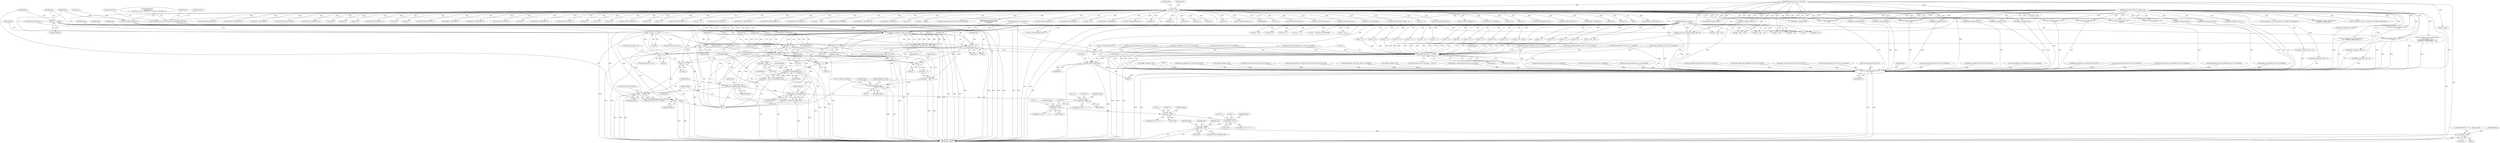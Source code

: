 digraph "0_tcpdump_50a44b6b8e4f7c127440dbd4239cf571945cc1e7@pointer" {
"1002724" [label="(Call,tptr += alenlen)"];
"1002715" [label="(Call,len < alenlen)"];
"1002701" [label="(Call,len -= 2)"];
"1002684" [label="(Call,len < 2)"];
"1002806" [label="(Call,len -= alen)"];
"1002796" [label="(Call,bgp_attr_print(ndo, atype, tptr, alen))"];
"1002659" [label="(Call,as_printf(ndo, astostr, sizeof(astostr), EXTRACT_32BITS(tptr)))"];
"1000126" [label="(MethodParameterIn,netdissect_options *ndo)"];
"1002664" [label="(Call,EXTRACT_32BITS(tptr))"];
"1002644" [label="(Call,ND_TCHECK2(tptr[0], 4))"];
"1000142" [label="(Call,tptr = pptr)"];
"1000128" [label="(MethodParameterIn,const u_char *pptr)"];
"1002736" [label="(Call,tok2str(bgp_attr_values,\n                                      \"Unknown Attribute\", atype))"];
"1002692" [label="(Call,atype = *(tptr + 1))"];
"1000127" [label="(MethodParameterIn,u_int atype)"];
"1002709" [label="(Call,ND_TCHECK2(tptr[0], alenlen))"];
"1002678" [label="(Call,ND_TCHECK2(tptr[0], 2))"];
"1002666" [label="(Call,tptr+=4)"];
"1002803" [label="(Call,tptr += alen)"];
"1002706" [label="(Call,bgp_attr_lenlen(aflags, tptr))"];
"1002688" [label="(Call,aflags = *tptr)"];
"1002698" [label="(Call,tptr += 2)"];
"1002704" [label="(Call,alenlen = bgp_attr_lenlen(aflags, tptr))"];
"1002724" [label="(Call,tptr += alenlen)"];
"1002721" [label="(Call,bgp_attr_len(aflags, tptr))"];
"1002719" [label="(Call,alen = bgp_attr_len(aflags, tptr))"];
"1002727" [label="(Call,len -= alenlen)"];
"1000129" [label="(MethodParameterIn,u_int len)"];
"1002669" [label="(Call,len -=4)"];
"1002650" [label="(Call,len < 4)"];
"1002795" [label="(Call,!bgp_attr_print(ndo, atype, tptr, alen))"];
"1002893" [label="(Call,ndo->ndo_vflag > 1 && len)"];
"1002901" [label="(Call,ND_TCHECK2(*pptr,len))"];
"1002905" [label="(Call,print_unknown_data(ndo, pptr, \"\n\t    \", len))"];
"1002753" [label="(Call,aflags & 0x80)"];
"1002760" [label="(Call,aflags & 0x40)"];
"1002767" [label="(Call,aflags & 0x20)"];
"1002773" [label="(Call,aflags & 0x10)"];
"1002779" [label="(Call,aflags & 0xf)"];
"1002787" [label="(Call,aflags & 0xf)"];
"1002695" [label="(Call,tptr + 1)"];
"1002696" [label="(Identifier,tptr)"];
"1002766" [label="(Call,aflags & 0x20 ? \"P\" : \"\")"];
"1002509" [label="(Call,ND_TCHECK2(tptr[0], 8))"];
"1002683" [label="(ControlStructure,if (len < 2))"];
"1000180" [label="(Call,len % 2)"];
"1000767" [label="(Call,ipaddr_string(ndo, tptr))"];
"1000142" [label="(Call,tptr = pptr)"];
"1002900" [label="(Block,)"];
"1002198" [label="(Call,EXTRACT_16BITS(tptr+2))"];
"1001649" [label="(Call,EXTRACT_16BITS(tptr))"];
"1001625" [label="(Call,tptr = pptr + len)"];
"1002903" [label="(Identifier,pptr)"];
"1000153" [label="(Call,len != 1)"];
"1002796" [label="(Call,bgp_attr_print(ndo, atype, tptr, alen))"];
"1002908" [label="(Literal,\"\n\t    \")"];
"1002710" [label="(Call,tptr[0])"];
"1001073" [label="(Call,ND_TCHECK2(tptr[0], tlen))"];
"1002902" [label="(Call,*pptr)"];
"1002718" [label="(ControlStructure,goto trunc;)"];
"1002361" [label="(Call,EXTRACT_16BITS(tptr+4))"];
"1002409" [label="(Call,tlen = len)"];
"1002708" [label="(Identifier,tptr)"];
"1000909" [label="(Call,ip6addr_string(ndo, tptr+BGP_VPN_RD_LEN))"];
"1002329" [label="(Call,tptr+6)"];
"1002697" [label="(Literal,1)"];
"1002288" [label="(Call,ipaddr_string(ndo, tptr+2))"];
"1002664" [label="(Call,EXTRACT_32BITS(tptr))"];
"1002540" [label="(Call,ipaddr_string(ndo, tptr))"];
"1000456" [label="(Call,as_printf(ndo, astostr, sizeof(astostr), EXTRACT_32BITS(tptr)))"];
"1002654" [label="(Call,ND_PRINT((ndo, \"\n\t    Origin AS: %s\",\n\t\t    as_printf(ndo, astostr, sizeof(astostr), EXTRACT_32BITS(tptr)))))"];
"1000258" [label="(Call,as_printf(ndo, astostr, sizeof(astostr),\n\t\t\t\tas_size == 2 ?\n\t\t\t\tEXTRACT_16BITS(&tptr[2 + i]) :\n\t\t\t\tEXTRACT_32BITS(&tptr[2 + i])))"];
"1000150" [label="(Block,)"];
"1002798" [label="(Identifier,atype)"];
"1002290" [label="(Call,tptr+2)"];
"1002358" [label="(Call,tptr+3)"];
"1002806" [label="(Call,len -= alen)"];
"1002687" [label="(ControlStructure,goto trunc;)"];
"1002585" [label="(Call,EXTRACT_16BITS(tptr+1))"];
"1002699" [label="(Identifier,tptr)"];
"1002373" [label="(Call,tptr+2)"];
"1002720" [label="(Identifier,alen)"];
"1002668" [label="(Literal,4)"];
"1002703" [label="(Literal,2)"];
"1002586" [label="(Call,tptr+1)"];
"1002667" [label="(Identifier,tptr)"];
"1002715" [label="(Call,len < alenlen)"];
"1002711" [label="(Identifier,tptr)"];
"1000471" [label="(Call,len % 4)"];
"1001694" [label="(Call,len - (tptr - pptr))"];
"1000331" [label="(Call,ipaddr_string(ndo, tptr))"];
"1002155" [label="(Call,ND_TCHECK2(tptr[0], 2))"];
"1002768" [label="(Identifier,aflags)"];
"1002693" [label="(Identifier,atype)"];
"1000861" [label="(Call,ip6addr_string(ndo, tptr))"];
"1002844" [label="(Call,EXTRACT_32BITS(tptr))"];
"1000145" [label="(Call,tlen=len)"];
"1002372" [label="(Call,EXTRACT_16BITS(tptr+2))"];
"1002701" [label="(Call,len -= 2)"];
"1000486" [label="(Call,ND_TCHECK2(tptr[0], 4))"];
"1002870" [label="(Call,ND_TCHECK2(*pptr,len))"];
"1002735" [label="(Block,)"];
"1002062" [label="(Call,decode_multicast_vpn(ndo, tptr, buf, sizeof(buf)))"];
"1000567" [label="(Call,ipaddr_string(ndo, tptr))"];
"1002717" [label="(Identifier,alenlen)"];
"1002736" [label="(Call,tok2str(bgp_attr_values,\n                                      \"Unknown Attribute\", atype))"];
"1001224" [label="(Call,decode_labeled_prefix4(ndo, tptr, len, buf, sizeof(buf)))"];
"1002764" [label="(Literal,\"\")"];
"1001617" [label="(Call,print_unknown_data(ndo, tptr, \"\n\t    \", tlen))"];
"1001018" [label="(Call,isonsap_string(ndo, tptr+BGP_VPN_RD_LEN,tlen-BGP_VPN_RD_LEN))"];
"1002669" [label="(Call,len -=4)"];
"1002247" [label="(Call,tptr+2)"];
"1002203" [label="(Call,EXTRACT_32BITS(tptr+4))"];
"1002704" [label="(Call,alenlen = bgp_attr_lenlen(aflags, tptr))"];
"1002707" [label="(Identifier,aflags)"];
"1001504" [label="(Call,decode_labeled_vpn_l2(ndo, tptr, buf, sizeof(buf)))"];
"1002772" [label="(Call,aflags & 0x10 ? \"E\" : \"\")"];
"1000615" [label="(Call,ND_TCHECK2(tptr[0], 3))"];
"1002209" [label="(Call,tptr+4)"];
"1002775" [label="(Literal,0x10)"];
"1000385" [label="(Call,ND_TCHECK2(tptr[0], len))"];
"1002629" [label="(Call,tptr+3)"];
"1002719" [label="(Call,alen = bgp_attr_len(aflags, tptr))"];
"1002656" [label="(Identifier,ndo)"];
"1002727" [label="(Call,len -= alenlen)"];
"1002123" [label="(Call,tptr = pptr + len)"];
"1002738" [label="(Literal,\"Unknown Attribute\")"];
"1002741" [label="(Identifier,atype)"];
"1000391" [label="(Call,len == 6)"];
"1002894" [label="(Call,ndo->ndo_vflag > 1)"];
"1002225" [label="(Call,tptr+2)"];
"1002781" [label="(Literal,0xf)"];
"1000445" [label="(Call,ND_TCHECK2(tptr[0], 8))"];
"1000955" [label="(Call,ipaddr_string(ndo, tptr))"];
"1002800" [label="(Identifier,alen)"];
"1002774" [label="(Identifier,aflags)"];
"1000408" [label="(Call,ipaddr_string(ndo, tptr + 2))"];
"1002302" [label="(Call,ipaddr_string(ndo, tptr+2))"];
"1002483" [label="(Call,ipaddr_string(ndo, tptr))"];
"1002700" [label="(Literal,2)"];
"1001296" [label="(Call,decode_rt_routing_info(ndo, tptr, buf, sizeof(buf)))"];
"1002251" [label="(Call,tptr+6)"];
"1002729" [label="(Identifier,alenlen)"];
"1000312" [label="(Call,len != 4)"];
"1002223" [label="(Call,ipaddr_string(ndo, tptr+2))"];
"1000129" [label="(MethodParameterIn,u_int len)"];
"1002652" [label="(Literal,4)"];
"1002757" [label="(Literal,\"\")"];
"1002906" [label="(Identifier,ndo)"];
"1002702" [label="(Identifier,len)"];
"1002665" [label="(Identifier,tptr)"];
"1002726" [label="(Identifier,alenlen)"];
"1001627" [label="(Call,pptr + len)"];
"1001822" [label="(Call,decode_prefix6(ndo, tptr, len, buf, sizeof(buf)))"];
"1002905" [label="(Call,print_unknown_data(ndo, pptr, \"\n\t    \", len))"];
"1002756" [label="(Literal,\"O\")"];
"1002520" [label="(Call,ipaddr_string(ndo, tptr))"];
"1002204" [label="(Call,tptr+4)"];
"1001264" [label="(Call,decode_labeled_vpn_prefix4(ndo, tptr, buf, sizeof(buf)))"];
"1001360" [label="(Call,decode_mdt_vpn_nlri(ndo, tptr, buf, sizeof(buf)))"];
"1002857" [label="(Call,len > 12)"];
"1002784" [label="(Identifier,ndo)"];
"1002899" [label="(Identifier,len)"];
"1002785" [label="(Block,)"];
"1002789" [label="(Literal,0xf)"];
"1001092" [label="(Call,print_unknown_data(ndo, tptr, \"\n\t    \", tlen))"];
"1001536" [label="(Call,decode_clnp_prefix(ndo, tptr, buf, sizeof(buf)))"];
"1002893" [label="(Call,ndo->ndo_vflag > 1 && len)"];
"1002808" [label="(Identifier,alen)"];
"1002754" [label="(Identifier,aflags)"];
"1000557" [label="(Call,ND_TCHECK2(tptr[0], 4))"];
"1001710" [label="(Call,decode_prefix4(ndo, tptr, len, buf, sizeof(buf)))"];
"1000376" [label="(Call,len != 8)"];
"1002659" [label="(Call,as_printf(ndo, astostr, sizeof(astostr), EXTRACT_32BITS(tptr)))"];
"1000542" [label="(Call,tptr +=4)"];
"1000128" [label="(MethodParameterIn,const u_char *pptr)"];
"1002684" [label="(Call,len < 2)"];
"1000126" [label="(MethodParameterIn,netdissect_options *ndo)"];
"1002802" [label="(Literal,0)"];
"1002723" [label="(Identifier,tptr)"];
"1000463" [label="(Call,ipaddr_string(ndo, tptr + 4))"];
"1002671" [label="(Literal,4)"];
"1002673" [label="(Identifier,len)"];
"1002670" [label="(Identifier,len)"];
"1002412" [label="(Call,ND_TCHECK2(tptr[0], 5))"];
"1002692" [label="(Call,atype = *(tptr + 1))"];
"1002246" [label="(Call,EXTRACT_32BITS(tptr+2))"];
"1002382" [label="(Call,print_unknown_data(ndo, tptr, \"\n\t      \", 8))"];
"1002228" [label="(Call,EXTRACT_16BITS(tptr+6))"];
"1002465" [label="(Call,ipaddr_string(ndo, tptr+4))"];
"1000143" [label="(Identifier,tptr)"];
"1002435" [label="(Call,EXTRACT_24BITS(tptr+2))"];
"1000682" [label="(Call,print_unknown_data(ndo, tptr, \"\n\t    \", tlen))"];
"1002709" [label="(Call,ND_TCHECK2(tptr[0], alenlen))"];
"1002660" [label="(Identifier,ndo)"];
"1001097" [label="(Call,tptr += tlen)"];
"1001862" [label="(Call,decode_labeled_prefix6(ndo, tptr, len, buf, sizeof(buf)))"];
"1000426" [label="(Call,EXTRACT_32BITS(tptr))"];
"1002911" [label="(Literal,1)"];
"1002250" [label="(Call,EXTRACT_16BITS(tptr+6))"];
"1002799" [label="(Identifier,tptr)"];
"1002716" [label="(Identifier,len)"];
"1002901" [label="(Call,ND_TCHECK2(*pptr,len))"];
"1001790" [label="(Call,decode_labeled_vpn_prefix4(ndo, tptr, buf, sizeof(buf)))"];
"1002162" [label="(Call,EXTRACT_16BITS(tptr))"];
"1002794" [label="(ControlStructure,if (!bgp_attr_print(ndo, atype, tptr, alen)))"];
"1001472" [label="(Call,decode_labeled_vpn_prefix6(ndo, tptr, buf, sizeof(buf)))"];
"1002319" [label="(Call,tptr+7)"];
"1002636" [label="(Call,tptr += length)"];
"1000373" [label="(Call,len != 6)"];
"1002694" [label="(Call,*(tptr + 1))"];
"1002773" [label="(Call,aflags & 0x10)"];
"1001642" [label="(Call,ND_TCHECK2(tptr[0], BGP_MP_NLRI_MINSIZE))"];
"1002698" [label="(Call,tptr += 2)"];
"1002690" [label="(Call,*tptr)"];
"1001038" [label="(Call,ipaddr_string(ndo, tptr+BGP_VPN_RD_LEN+4))"];
"1002795" [label="(Call,!bgp_attr_print(ndo, atype, tptr, alen))"];
"1002886" [label="(Call,print_unknown_data(ndo, pptr, \"\n\t    \", len))"];
"1001934" [label="(Call,decode_labeled_vpn_l2(ndo, tptr, buf, sizeof(buf)))"];
"1000170" [label="(Call,tok2str(bgp_origin_values,\n\t\t\t\t\t\t\"Unknown Origin Typecode\",\n\t\t\t\t\t\ttptr[0]))"];
"1002771" [label="(Literal,\"\")"];
"1000977" [label="(Call,isonsap_string(ndo, tptr, tlen))"];
"1002737" [label="(Identifier,bgp_attr_values)"];
"1002661" [label="(Identifier,astostr)"];
"1002776" [label="(Literal,\"E\")"];
"1000598" [label="(Call,ipaddr_string(ndo, tptr))"];
"1002685" [label="(Identifier,len)"];
"1000421" [label="(Call,as_printf(ndo, astostr, sizeof(astostr),\n\t\t\tEXTRACT_32BITS(tptr)))"];
"1002759" [label="(Call,aflags & 0x40 ? \"T\" : \"\")"];
"1002807" [label="(Identifier,len)"];
"1000206" [label="(Call,tptr < pptr + len)"];
"1002705" [label="(Identifier,alenlen)"];
"1002462" [label="(Call,ipaddr_string(ndo, tptr))"];
"1002805" [label="(Identifier,alen)"];
"1000347" [label="(Call,ND_TCHECK2(tptr[0], 4))"];
"1000493" [label="(Call,EXTRACT_32BITS(tptr))"];
"1002391" [label="(Call,tptr +=8)"];
"1000357" [label="(Call,EXTRACT_32BITS(tptr))"];
"1002797" [label="(Identifier,ndo)"];
"1002451" [label="(Call,ND_TCHECK2(tptr[0], 8))"];
"1002695" [label="(Call,tptr + 1)"];
"1001696" [label="(Call,tptr - pptr)"];
"1002722" [label="(Identifier,aflags)"];
"1002199" [label="(Call,tptr+2)"];
"1002556" [label="(Call,print_unknown_data(ndo, tptr, \"\n\t      \", tlen))"];
"1002713" [label="(Identifier,alenlen)"];
"1002865" [label="(Call,len -= 12)"];
"1002907" [label="(Identifier,pptr)"];
"1002402" [label="(Call,tptr+1)"];
"1002739" [label="(Identifier,atype)"];
"1002241" [label="(Call,as_printf(ndo, astostr, sizeof(astostr),\n\t\t\t    EXTRACT_32BITS(tptr+2)))"];
"1002813" [label="(Call,len == 0)"];
"1002312" [label="(Call,tptr+6)"];
"1002782" [label="(Call,ND_PRINT((ndo, \"+%x\", aflags & 0xf)))"];
"1002915" [label="(MethodReturn,RET)"];
"1002486" [label="(Call,ipaddr_string(ndo, tptr+4))"];
"1002755" [label="(Literal,0x80)"];
"1000127" [label="(MethodParameterIn,u_int atype)"];
"1002304" [label="(Call,tptr+2)"];
"1002770" [label="(Literal,\"P\")"];
"1002095" [label="(Call,tptr-3)"];
"1002436" [label="(Call,tptr+2)"];
"1001328" [label="(Call,decode_multicast_vpn(ndo, tptr, buf, sizeof(buf)))"];
"1002721" [label="(Call,bgp_attr_len(aflags, tptr))"];
"1000587" [label="(Call,ND_TCHECK2(tptr[0], 4))"];
"1000146" [label="(Identifier,tlen)"];
"1000548" [label="(Call,len != 4)"];
"1002657" [label="(Block,)"];
"1000338" [label="(Call,len != 4)"];
"1002627" [label="(Call,print_unknown_data(ndo, tptr+3,\"\n\t      \", length-3))"];
"1002650" [label="(Call,len < 4)"];
"1000815" [label="(Call,ipaddr_string(ndo, tptr+BGP_VPN_RD_LEN))"];
"1002830" [label="(Call,len > 0)"];
"1002778" [label="(ControlStructure,if (aflags & 0xf))"];
"1002644" [label="(Call,ND_TCHECK2(tptr[0], 4))"];
"1002760" [label="(Call,aflags & 0x40)"];
"1000428" [label="(Call,ipaddr_string(ndo, tptr + 4))"];
"1000190" [label="(Call,!len)"];
"1002788" [label="(Identifier,aflags)"];
"1002728" [label="(Identifier,len)"];
"1000144" [label="(Identifier,pptr)"];
"1002779" [label="(Call,aflags & 0xf)"];
"1002362" [label="(Call,tptr+4)"];
"1001902" [label="(Call,decode_labeled_vpn_prefix6(ndo, tptr, buf, sizeof(buf)))"];
"1002792" [label="(Identifier,ndo)"];
"1000321" [label="(Call,ND_TCHECK2(tptr[0], 4))"];
"1002725" [label="(Identifier,tptr)"];
"1002804" [label="(Identifier,tptr)"];
"1001750" [label="(Call,decode_labeled_prefix4(ndo, tptr, len, buf, sizeof(buf)))"];
"1002769" [label="(Literal,0x20)"];
"1002753" [label="(Call,aflags & 0x80)"];
"1002613" [label="(Call,ND_TCHECK2(tptr[3], 8))"];
"1002816" [label="(Call,len % 12)"];
"1002904" [label="(Identifier,len)"];
"1000200" [label="(Call,bgp_attr_get_as_size(ndo, atype, pptr, len))"];
"1002682" [label="(Literal,2)"];
"1002503" [label="(Call,ipaddr_string(ndo, tptr))"];
"1002767" [label="(Call,aflags & 0x20)"];
"1002529" [label="(Call,ND_TCHECK2(tptr[0], 8))"];
"1000436" [label="(Call,len != 8)"];
"1002752" [label="(Call,aflags & 0x80 ? \"O\" : \"\")"];
"1002674" [label="(Block,)"];
"1000622" [label="(Call,EXTRACT_16BITS(tptr))"];
"1002140" [label="(Call,len % 8)"];
"1001170" [label="(Call,tptr - pptr)"];
"1002602" [label="(Call,ND_TCHECK2(tptr[3], length - 3))"];
"1002645" [label="(Call,tptr[0])"];
"1002440" [label="(Call,tptr +=5)"];
"1002472" [label="(Call,ND_TCHECK2(tptr[0], 8))"];
"1002651" [label="(Identifier,len)"];
"1001058" [label="(Call,ip6addr_string(ndo, tptr+BGP_VPN_RD_LEN+3))"];
"1002030" [label="(Call,decode_mdt_vpn_nlri(ndo, tptr, buf, sizeof(buf)))"];
"1002493" [label="(Call,ND_TCHECK2(tptr[0], 4))"];
"1002777" [label="(Literal,\"\")"];
"1001568" [label="(Call,decode_labeled_vpn_clnp_prefix(ndo, tptr, buf, sizeof(buf)))"];
"1002113" [label="(Call,print_unknown_data(ndo, tptr-3, \"\n\t    \", tlen))"];
"1001682" [label="(Call,len == BGP_MP_NLRI_MINSIZE)"];
"1002648" [label="(Literal,4)"];
"1002762" [label="(Literal,0x40)"];
"1000406" [label="(Call,EXTRACT_16BITS(tptr))"];
"1002780" [label="(Identifier,aflags)"];
"1002909" [label="(Identifier,len)"];
"1002732" [label="(Identifier,ndo)"];
"1002689" [label="(Identifier,aflags)"];
"1002666" [label="(Call,tptr+=4)"];
"1002335" [label="(Call,tptr+6)"];
"1000401" [label="(Call,as_printf(ndo, astostr, sizeof(astostr), EXTRACT_16BITS(tptr)))"];
"1002353" [label="(Call,tptr+2)"];
"1002662" [label="(Call,sizeof(astostr))"];
"1000573" [label="(Call,len % 4)"];
"1000663" [label="(Call,ND_TCHECK2(tptr[0], tlen))"];
"1002653" [label="(ControlStructure,goto trunc;)"];
"1002761" [label="(Identifier,aflags)"];
"1002686" [label="(Literal,2)"];
"1001168" [label="(Call,len - (tptr - pptr))"];
"1001998" [label="(Call,decode_labeled_vpn_clnp_prefix(ndo, tptr, buf, sizeof(buf)))"];
"1002763" [label="(Literal,\"T\")"];
"1002678" [label="(Call,ND_TCHECK2(tptr[0], 2))"];
"1002125" [label="(Call,pptr + len)"];
"1002892" [label="(ControlStructure,if (ndo->ndo_vflag > 1 && len))"];
"1002566" [label="(Call,ND_TCHECK2(tptr[0], 3))"];
"1002649" [label="(ControlStructure,if (len < 4))"];
"1001432" [label="(Call,decode_labeled_prefix6(ndo, tptr, len, buf, sizeof(buf)))"];
"1000461" [label="(Call,EXTRACT_32BITS(tptr))"];
"1001966" [label="(Call,decode_clnp_prefix(ndo, tptr, buf, sizeof(buf)))"];
"1002207" [label="(Call,ipaddr_string(ndo, tptr+4))"];
"1002261" [label="(Call,tptr+2)"];
"1002571" [label="(Call,tlen = len)"];
"1002679" [label="(Call,tptr[0])"];
"1002706" [label="(Call,bgp_attr_lenlen(aflags, tptr))"];
"1001184" [label="(Call,decode_prefix4(ndo, tptr, len, buf, sizeof(buf)))"];
"1002229" [label="(Call,tptr+6)"];
"1002803" [label="(Call,tptr += alen)"];
"1002714" [label="(ControlStructure,if (len < alenlen))"];
"1000130" [label="(Block,)"];
"1002688" [label="(Call,aflags = *tptr)"];
"1002260" [label="(Call,EXTRACT_32BITS(tptr+2))"];
"1002787" [label="(Call,aflags & 0xf)"];
"1000208" [label="(Call,pptr + len)"];
"1000362" [label="(Call,len != 0)"];
"1002724" [label="(Call,tptr += alenlen)"];
"1001392" [label="(Call,decode_prefix6(ndo, tptr, len, buf, sizeof(buf)))"];
"1002724" -> "1002674"  [label="AST: "];
"1002724" -> "1002726"  [label="CFG: "];
"1002725" -> "1002724"  [label="AST: "];
"1002726" -> "1002724"  [label="AST: "];
"1002728" -> "1002724"  [label="CFG: "];
"1002715" -> "1002724"  [label="DDG: "];
"1002721" -> "1002724"  [label="DDG: "];
"1002709" -> "1002724"  [label="DDG: "];
"1002724" -> "1002796"  [label="DDG: "];
"1002715" -> "1002714"  [label="AST: "];
"1002715" -> "1002717"  [label="CFG: "];
"1002716" -> "1002715"  [label="AST: "];
"1002717" -> "1002715"  [label="AST: "];
"1002718" -> "1002715"  [label="CFG: "];
"1002720" -> "1002715"  [label="CFG: "];
"1002715" -> "1002915"  [label="DDG: "];
"1002715" -> "1002915"  [label="DDG: "];
"1002715" -> "1002915"  [label="DDG: "];
"1002701" -> "1002715"  [label="DDG: "];
"1000129" -> "1002715"  [label="DDG: "];
"1002709" -> "1002715"  [label="DDG: "];
"1002715" -> "1002727"  [label="DDG: "];
"1002715" -> "1002727"  [label="DDG: "];
"1002701" -> "1002674"  [label="AST: "];
"1002701" -> "1002703"  [label="CFG: "];
"1002702" -> "1002701"  [label="AST: "];
"1002703" -> "1002701"  [label="AST: "];
"1002705" -> "1002701"  [label="CFG: "];
"1002684" -> "1002701"  [label="DDG: "];
"1000129" -> "1002701"  [label="DDG: "];
"1002684" -> "1002683"  [label="AST: "];
"1002684" -> "1002686"  [label="CFG: "];
"1002685" -> "1002684"  [label="AST: "];
"1002686" -> "1002684"  [label="AST: "];
"1002687" -> "1002684"  [label="CFG: "];
"1002689" -> "1002684"  [label="CFG: "];
"1002684" -> "1002915"  [label="DDG: "];
"1002684" -> "1002915"  [label="DDG: "];
"1002806" -> "1002684"  [label="DDG: "];
"1002669" -> "1002684"  [label="DDG: "];
"1000129" -> "1002684"  [label="DDG: "];
"1002806" -> "1002674"  [label="AST: "];
"1002806" -> "1002808"  [label="CFG: "];
"1002807" -> "1002806"  [label="AST: "];
"1002808" -> "1002806"  [label="AST: "];
"1002673" -> "1002806"  [label="CFG: "];
"1002806" -> "1002915"  [label="DDG: "];
"1002796" -> "1002806"  [label="DDG: "];
"1002727" -> "1002806"  [label="DDG: "];
"1000129" -> "1002806"  [label="DDG: "];
"1002806" -> "1002893"  [label="DDG: "];
"1002796" -> "1002795"  [label="AST: "];
"1002796" -> "1002800"  [label="CFG: "];
"1002797" -> "1002796"  [label="AST: "];
"1002798" -> "1002796"  [label="AST: "];
"1002799" -> "1002796"  [label="AST: "];
"1002800" -> "1002796"  [label="AST: "];
"1002795" -> "1002796"  [label="CFG: "];
"1002796" -> "1002915"  [label="DDG: "];
"1002796" -> "1002915"  [label="DDG: "];
"1002796" -> "1002915"  [label="DDG: "];
"1002796" -> "1002915"  [label="DDG: "];
"1002796" -> "1002795"  [label="DDG: "];
"1002796" -> "1002795"  [label="DDG: "];
"1002796" -> "1002795"  [label="DDG: "];
"1002796" -> "1002795"  [label="DDG: "];
"1002659" -> "1002796"  [label="DDG: "];
"1000126" -> "1002796"  [label="DDG: "];
"1002736" -> "1002796"  [label="DDG: "];
"1000127" -> "1002796"  [label="DDG: "];
"1002709" -> "1002796"  [label="DDG: "];
"1002719" -> "1002796"  [label="DDG: "];
"1002796" -> "1002803"  [label="DDG: "];
"1002796" -> "1002803"  [label="DDG: "];
"1002796" -> "1002905"  [label="DDG: "];
"1002659" -> "1002657"  [label="AST: "];
"1002659" -> "1002664"  [label="CFG: "];
"1002660" -> "1002659"  [label="AST: "];
"1002661" -> "1002659"  [label="AST: "];
"1002662" -> "1002659"  [label="AST: "];
"1002664" -> "1002659"  [label="AST: "];
"1002654" -> "1002659"  [label="CFG: "];
"1002659" -> "1002915"  [label="DDG: "];
"1002659" -> "1002915"  [label="DDG: "];
"1002659" -> "1002915"  [label="DDG: "];
"1002659" -> "1002915"  [label="DDG: "];
"1000126" -> "1002659"  [label="DDG: "];
"1002664" -> "1002659"  [label="DDG: "];
"1002659" -> "1002905"  [label="DDG: "];
"1000126" -> "1000125"  [label="AST: "];
"1000126" -> "1002915"  [label="DDG: "];
"1000126" -> "1000200"  [label="DDG: "];
"1000126" -> "1000258"  [label="DDG: "];
"1000126" -> "1000331"  [label="DDG: "];
"1000126" -> "1000401"  [label="DDG: "];
"1000126" -> "1000408"  [label="DDG: "];
"1000126" -> "1000421"  [label="DDG: "];
"1000126" -> "1000428"  [label="DDG: "];
"1000126" -> "1000456"  [label="DDG: "];
"1000126" -> "1000463"  [label="DDG: "];
"1000126" -> "1000567"  [label="DDG: "];
"1000126" -> "1000598"  [label="DDG: "];
"1000126" -> "1000682"  [label="DDG: "];
"1000126" -> "1001092"  [label="DDG: "];
"1000126" -> "1001617"  [label="DDG: "];
"1000126" -> "1002113"  [label="DDG: "];
"1000126" -> "1002207"  [label="DDG: "];
"1000126" -> "1002223"  [label="DDG: "];
"1000126" -> "1002241"  [label="DDG: "];
"1000126" -> "1002288"  [label="DDG: "];
"1000126" -> "1002302"  [label="DDG: "];
"1000126" -> "1002382"  [label="DDG: "];
"1000126" -> "1002462"  [label="DDG: "];
"1000126" -> "1002465"  [label="DDG: "];
"1000126" -> "1002483"  [label="DDG: "];
"1000126" -> "1002486"  [label="DDG: "];
"1000126" -> "1002503"  [label="DDG: "];
"1000126" -> "1002520"  [label="DDG: "];
"1000126" -> "1002540"  [label="DDG: "];
"1000126" -> "1002556"  [label="DDG: "];
"1000126" -> "1002627"  [label="DDG: "];
"1000126" -> "1002886"  [label="DDG: "];
"1000126" -> "1002905"  [label="DDG: "];
"1002664" -> "1002665"  [label="CFG: "];
"1002665" -> "1002664"  [label="AST: "];
"1002644" -> "1002664"  [label="DDG: "];
"1000142" -> "1002664"  [label="DDG: "];
"1002664" -> "1002666"  [label="DDG: "];
"1002644" -> "1000150"  [label="AST: "];
"1002644" -> "1002648"  [label="CFG: "];
"1002645" -> "1002644"  [label="AST: "];
"1002648" -> "1002644"  [label="AST: "];
"1002651" -> "1002644"  [label="CFG: "];
"1002644" -> "1002915"  [label="DDG: "];
"1002644" -> "1002915"  [label="DDG: "];
"1000142" -> "1002644"  [label="DDG: "];
"1002644" -> "1002666"  [label="DDG: "];
"1002644" -> "1002678"  [label="DDG: "];
"1000142" -> "1000130"  [label="AST: "];
"1000142" -> "1000144"  [label="CFG: "];
"1000143" -> "1000142"  [label="AST: "];
"1000144" -> "1000142"  [label="AST: "];
"1000146" -> "1000142"  [label="CFG: "];
"1000142" -> "1002915"  [label="DDG: "];
"1000142" -> "1002915"  [label="DDG: "];
"1000128" -> "1000142"  [label="DDG: "];
"1000142" -> "1000170"  [label="DDG: "];
"1000142" -> "1000206"  [label="DDG: "];
"1000142" -> "1000321"  [label="DDG: "];
"1000142" -> "1000331"  [label="DDG: "];
"1000142" -> "1000347"  [label="DDG: "];
"1000142" -> "1000357"  [label="DDG: "];
"1000142" -> "1000385"  [label="DDG: "];
"1000142" -> "1000406"  [label="DDG: "];
"1000142" -> "1000426"  [label="DDG: "];
"1000142" -> "1000445"  [label="DDG: "];
"1000142" -> "1000461"  [label="DDG: "];
"1000142" -> "1000486"  [label="DDG: "];
"1000142" -> "1000493"  [label="DDG: "];
"1000142" -> "1000542"  [label="DDG: "];
"1000142" -> "1000557"  [label="DDG: "];
"1000142" -> "1000567"  [label="DDG: "];
"1000142" -> "1000587"  [label="DDG: "];
"1000142" -> "1000598"  [label="DDG: "];
"1000142" -> "1000615"  [label="DDG: "];
"1000142" -> "1000622"  [label="DDG: "];
"1000142" -> "1000663"  [label="DDG: "];
"1000142" -> "1000682"  [label="DDG: "];
"1000142" -> "1001073"  [label="DDG: "];
"1000142" -> "1001092"  [label="DDG: "];
"1000142" -> "1001097"  [label="DDG: "];
"1000142" -> "1001617"  [label="DDG: "];
"1000142" -> "1001642"  [label="DDG: "];
"1000142" -> "1001649"  [label="DDG: "];
"1000142" -> "1002095"  [label="DDG: "];
"1000142" -> "1002155"  [label="DDG: "];
"1000142" -> "1002162"  [label="DDG: "];
"1000142" -> "1002198"  [label="DDG: "];
"1000142" -> "1002199"  [label="DDG: "];
"1000142" -> "1002203"  [label="DDG: "];
"1000142" -> "1002204"  [label="DDG: "];
"1000142" -> "1002207"  [label="DDG: "];
"1000142" -> "1002209"  [label="DDG: "];
"1000142" -> "1002223"  [label="DDG: "];
"1000142" -> "1002225"  [label="DDG: "];
"1000142" -> "1002228"  [label="DDG: "];
"1000142" -> "1002229"  [label="DDG: "];
"1000142" -> "1002246"  [label="DDG: "];
"1000142" -> "1002247"  [label="DDG: "];
"1000142" -> "1002250"  [label="DDG: "];
"1000142" -> "1002251"  [label="DDG: "];
"1000142" -> "1002260"  [label="DDG: "];
"1000142" -> "1002261"  [label="DDG: "];
"1000142" -> "1002288"  [label="DDG: "];
"1000142" -> "1002290"  [label="DDG: "];
"1000142" -> "1002302"  [label="DDG: "];
"1000142" -> "1002304"  [label="DDG: "];
"1000142" -> "1002312"  [label="DDG: "];
"1000142" -> "1002319"  [label="DDG: "];
"1000142" -> "1002329"  [label="DDG: "];
"1000142" -> "1002335"  [label="DDG: "];
"1000142" -> "1002353"  [label="DDG: "];
"1000142" -> "1002358"  [label="DDG: "];
"1000142" -> "1002361"  [label="DDG: "];
"1000142" -> "1002362"  [label="DDG: "];
"1000142" -> "1002372"  [label="DDG: "];
"1000142" -> "1002373"  [label="DDG: "];
"1000142" -> "1002382"  [label="DDG: "];
"1000142" -> "1002391"  [label="DDG: "];
"1000142" -> "1002402"  [label="DDG: "];
"1000142" -> "1002412"  [label="DDG: "];
"1000142" -> "1002435"  [label="DDG: "];
"1000142" -> "1002436"  [label="DDG: "];
"1000142" -> "1002440"  [label="DDG: "];
"1000142" -> "1002451"  [label="DDG: "];
"1000142" -> "1002462"  [label="DDG: "];
"1000142" -> "1002472"  [label="DDG: "];
"1000142" -> "1002483"  [label="DDG: "];
"1000142" -> "1002493"  [label="DDG: "];
"1000142" -> "1002503"  [label="DDG: "];
"1000142" -> "1002509"  [label="DDG: "];
"1000142" -> "1002520"  [label="DDG: "];
"1000142" -> "1002529"  [label="DDG: "];
"1000142" -> "1002540"  [label="DDG: "];
"1000142" -> "1002556"  [label="DDG: "];
"1000142" -> "1002566"  [label="DDG: "];
"1000142" -> "1002585"  [label="DDG: "];
"1000142" -> "1002586"  [label="DDG: "];
"1000142" -> "1002602"  [label="DDG: "];
"1000142" -> "1002613"  [label="DDG: "];
"1000142" -> "1002627"  [label="DDG: "];
"1000142" -> "1002629"  [label="DDG: "];
"1000142" -> "1002636"  [label="DDG: "];
"1000142" -> "1002844"  [label="DDG: "];
"1000128" -> "1000125"  [label="AST: "];
"1000128" -> "1002915"  [label="DDG: "];
"1000128" -> "1000200"  [label="DDG: "];
"1000128" -> "1000206"  [label="DDG: "];
"1000128" -> "1000208"  [label="DDG: "];
"1000128" -> "1001170"  [label="DDG: "];
"1000128" -> "1001625"  [label="DDG: "];
"1000128" -> "1001627"  [label="DDG: "];
"1000128" -> "1001696"  [label="DDG: "];
"1000128" -> "1002123"  [label="DDG: "];
"1000128" -> "1002125"  [label="DDG: "];
"1000128" -> "1002886"  [label="DDG: "];
"1000128" -> "1002905"  [label="DDG: "];
"1002736" -> "1002735"  [label="AST: "];
"1002736" -> "1002739"  [label="CFG: "];
"1002737" -> "1002736"  [label="AST: "];
"1002738" -> "1002736"  [label="AST: "];
"1002739" -> "1002736"  [label="AST: "];
"1002741" -> "1002736"  [label="CFG: "];
"1002736" -> "1002915"  [label="DDG: "];
"1002736" -> "1002915"  [label="DDG: "];
"1002692" -> "1002736"  [label="DDG: "];
"1000127" -> "1002736"  [label="DDG: "];
"1002692" -> "1002674"  [label="AST: "];
"1002692" -> "1002694"  [label="CFG: "];
"1002693" -> "1002692"  [label="AST: "];
"1002694" -> "1002692"  [label="AST: "];
"1002699" -> "1002692"  [label="CFG: "];
"1002692" -> "1002915"  [label="DDG: "];
"1002692" -> "1002915"  [label="DDG: "];
"1000127" -> "1002692"  [label="DDG: "];
"1000127" -> "1000125"  [label="AST: "];
"1000127" -> "1002915"  [label="DDG: "];
"1000127" -> "1000200"  [label="DDG: "];
"1002709" -> "1002674"  [label="AST: "];
"1002709" -> "1002713"  [label="CFG: "];
"1002710" -> "1002709"  [label="AST: "];
"1002713" -> "1002709"  [label="AST: "];
"1002716" -> "1002709"  [label="CFG: "];
"1002709" -> "1002915"  [label="DDG: "];
"1002709" -> "1002915"  [label="DDG: "];
"1002709" -> "1002678"  [label="DDG: "];
"1002678" -> "1002709"  [label="DDG: "];
"1002706" -> "1002709"  [label="DDG: "];
"1002704" -> "1002709"  [label="DDG: "];
"1002709" -> "1002721"  [label="DDG: "];
"1002709" -> "1002803"  [label="DDG: "];
"1002678" -> "1002674"  [label="AST: "];
"1002678" -> "1002682"  [label="CFG: "];
"1002679" -> "1002678"  [label="AST: "];
"1002682" -> "1002678"  [label="AST: "];
"1002685" -> "1002678"  [label="CFG: "];
"1002678" -> "1002915"  [label="DDG: "];
"1002678" -> "1002915"  [label="DDG: "];
"1002666" -> "1002678"  [label="DDG: "];
"1002803" -> "1002678"  [label="DDG: "];
"1002678" -> "1002688"  [label="DDG: "];
"1002678" -> "1002695"  [label="DDG: "];
"1002678" -> "1002698"  [label="DDG: "];
"1002678" -> "1002706"  [label="DDG: "];
"1002666" -> "1000150"  [label="AST: "];
"1002666" -> "1002668"  [label="CFG: "];
"1002667" -> "1002666"  [label="AST: "];
"1002668" -> "1002666"  [label="AST: "];
"1002670" -> "1002666"  [label="CFG: "];
"1002666" -> "1002915"  [label="DDG: "];
"1002666" -> "1002695"  [label="DDG: "];
"1002666" -> "1002698"  [label="DDG: "];
"1002803" -> "1002674"  [label="AST: "];
"1002803" -> "1002805"  [label="CFG: "];
"1002804" -> "1002803"  [label="AST: "];
"1002805" -> "1002803"  [label="AST: "];
"1002807" -> "1002803"  [label="CFG: "];
"1002803" -> "1002915"  [label="DDG: "];
"1002803" -> "1002695"  [label="DDG: "];
"1002803" -> "1002698"  [label="DDG: "];
"1002706" -> "1002704"  [label="AST: "];
"1002706" -> "1002708"  [label="CFG: "];
"1002707" -> "1002706"  [label="AST: "];
"1002708" -> "1002706"  [label="AST: "];
"1002704" -> "1002706"  [label="CFG: "];
"1002706" -> "1002915"  [label="DDG: "];
"1002706" -> "1002915"  [label="DDG: "];
"1002706" -> "1002704"  [label="DDG: "];
"1002706" -> "1002704"  [label="DDG: "];
"1002688" -> "1002706"  [label="DDG: "];
"1002698" -> "1002706"  [label="DDG: "];
"1002706" -> "1002721"  [label="DDG: "];
"1002706" -> "1002721"  [label="DDG: "];
"1002688" -> "1002674"  [label="AST: "];
"1002688" -> "1002690"  [label="CFG: "];
"1002689" -> "1002688"  [label="AST: "];
"1002690" -> "1002688"  [label="AST: "];
"1002693" -> "1002688"  [label="CFG: "];
"1002688" -> "1002915"  [label="DDG: "];
"1002698" -> "1002674"  [label="AST: "];
"1002698" -> "1002700"  [label="CFG: "];
"1002699" -> "1002698"  [label="AST: "];
"1002700" -> "1002698"  [label="AST: "];
"1002702" -> "1002698"  [label="CFG: "];
"1002704" -> "1002674"  [label="AST: "];
"1002705" -> "1002704"  [label="AST: "];
"1002711" -> "1002704"  [label="CFG: "];
"1002704" -> "1002915"  [label="DDG: "];
"1002721" -> "1002719"  [label="AST: "];
"1002721" -> "1002723"  [label="CFG: "];
"1002722" -> "1002721"  [label="AST: "];
"1002723" -> "1002721"  [label="AST: "];
"1002719" -> "1002721"  [label="CFG: "];
"1002721" -> "1002915"  [label="DDG: "];
"1002721" -> "1002719"  [label="DDG: "];
"1002721" -> "1002719"  [label="DDG: "];
"1002721" -> "1002753"  [label="DDG: "];
"1002719" -> "1002674"  [label="AST: "];
"1002720" -> "1002719"  [label="AST: "];
"1002725" -> "1002719"  [label="CFG: "];
"1002719" -> "1002915"  [label="DDG: "];
"1002727" -> "1002674"  [label="AST: "];
"1002727" -> "1002729"  [label="CFG: "];
"1002728" -> "1002727"  [label="AST: "];
"1002729" -> "1002727"  [label="AST: "];
"1002732" -> "1002727"  [label="CFG: "];
"1002727" -> "1002915"  [label="DDG: "];
"1002727" -> "1002915"  [label="DDG: "];
"1000129" -> "1002727"  [label="DDG: "];
"1000129" -> "1000125"  [label="AST: "];
"1000129" -> "1002915"  [label="DDG: "];
"1000129" -> "1000145"  [label="DDG: "];
"1000129" -> "1000153"  [label="DDG: "];
"1000129" -> "1000180"  [label="DDG: "];
"1000129" -> "1000190"  [label="DDG: "];
"1000129" -> "1000200"  [label="DDG: "];
"1000129" -> "1000206"  [label="DDG: "];
"1000129" -> "1000208"  [label="DDG: "];
"1000129" -> "1000312"  [label="DDG: "];
"1000129" -> "1000338"  [label="DDG: "];
"1000129" -> "1000362"  [label="DDG: "];
"1000129" -> "1000373"  [label="DDG: "];
"1000129" -> "1000376"  [label="DDG: "];
"1000129" -> "1000385"  [label="DDG: "];
"1000129" -> "1000391"  [label="DDG: "];
"1000129" -> "1000436"  [label="DDG: "];
"1000129" -> "1000471"  [label="DDG: "];
"1000129" -> "1000548"  [label="DDG: "];
"1000129" -> "1000573"  [label="DDG: "];
"1000129" -> "1001168"  [label="DDG: "];
"1000129" -> "1001625"  [label="DDG: "];
"1000129" -> "1001627"  [label="DDG: "];
"1000129" -> "1001682"  [label="DDG: "];
"1000129" -> "1001694"  [label="DDG: "];
"1000129" -> "1002123"  [label="DDG: "];
"1000129" -> "1002125"  [label="DDG: "];
"1000129" -> "1002140"  [label="DDG: "];
"1000129" -> "1002409"  [label="DDG: "];
"1000129" -> "1002571"  [label="DDG: "];
"1000129" -> "1002650"  [label="DDG: "];
"1000129" -> "1002669"  [label="DDG: "];
"1000129" -> "1002813"  [label="DDG: "];
"1000129" -> "1002816"  [label="DDG: "];
"1000129" -> "1002830"  [label="DDG: "];
"1000129" -> "1002857"  [label="DDG: "];
"1000129" -> "1002865"  [label="DDG: "];
"1000129" -> "1002870"  [label="DDG: "];
"1000129" -> "1002886"  [label="DDG: "];
"1000129" -> "1002893"  [label="DDG: "];
"1000129" -> "1002901"  [label="DDG: "];
"1000129" -> "1002905"  [label="DDG: "];
"1002669" -> "1000150"  [label="AST: "];
"1002669" -> "1002671"  [label="CFG: "];
"1002670" -> "1002669"  [label="AST: "];
"1002671" -> "1002669"  [label="AST: "];
"1002673" -> "1002669"  [label="CFG: "];
"1002650" -> "1002669"  [label="DDG: "];
"1002669" -> "1002893"  [label="DDG: "];
"1002650" -> "1002649"  [label="AST: "];
"1002650" -> "1002652"  [label="CFG: "];
"1002651" -> "1002650"  [label="AST: "];
"1002652" -> "1002650"  [label="AST: "];
"1002653" -> "1002650"  [label="CFG: "];
"1002656" -> "1002650"  [label="CFG: "];
"1002650" -> "1002915"  [label="DDG: "];
"1002650" -> "1002915"  [label="DDG: "];
"1002795" -> "1002794"  [label="AST: "];
"1002802" -> "1002795"  [label="CFG: "];
"1002804" -> "1002795"  [label="CFG: "];
"1002795" -> "1002915"  [label="DDG: "];
"1002795" -> "1002915"  [label="DDG: "];
"1002893" -> "1002892"  [label="AST: "];
"1002893" -> "1002894"  [label="CFG: "];
"1002893" -> "1002899"  [label="CFG: "];
"1002894" -> "1002893"  [label="AST: "];
"1002899" -> "1002893"  [label="AST: "];
"1002903" -> "1002893"  [label="CFG: "];
"1002911" -> "1002893"  [label="CFG: "];
"1002893" -> "1002915"  [label="DDG: "];
"1002893" -> "1002915"  [label="DDG: "];
"1002893" -> "1002915"  [label="DDG: "];
"1002894" -> "1002893"  [label="DDG: "];
"1002894" -> "1002893"  [label="DDG: "];
"1000338" -> "1002893"  [label="DDG: "];
"1001694" -> "1002893"  [label="DDG: "];
"1000180" -> "1002893"  [label="DDG: "];
"1000573" -> "1002893"  [label="DDG: "];
"1000153" -> "1002893"  [label="DDG: "];
"1001750" -> "1002893"  [label="DDG: "];
"1001392" -> "1002893"  [label="DDG: "];
"1000376" -> "1002893"  [label="DDG: "];
"1001862" -> "1002893"  [label="DDG: "];
"1002830" -> "1002893"  [label="DDG: "];
"1000436" -> "1002893"  [label="DDG: "];
"1001822" -> "1002893"  [label="DDG: "];
"1000471" -> "1002893"  [label="DDG: "];
"1000391" -> "1002893"  [label="DDG: "];
"1001710" -> "1002893"  [label="DDG: "];
"1000312" -> "1002893"  [label="DDG: "];
"1002870" -> "1002893"  [label="DDG: "];
"1002813" -> "1002893"  [label="DDG: "];
"1001168" -> "1002893"  [label="DDG: "];
"1000190" -> "1002893"  [label="DDG: "];
"1001432" -> "1002893"  [label="DDG: "];
"1002886" -> "1002893"  [label="DDG: "];
"1002816" -> "1002893"  [label="DDG: "];
"1001224" -> "1002893"  [label="DDG: "];
"1002140" -> "1002893"  [label="DDG: "];
"1000373" -> "1002893"  [label="DDG: "];
"1000548" -> "1002893"  [label="DDG: "];
"1000362" -> "1002893"  [label="DDG: "];
"1001184" -> "1002893"  [label="DDG: "];
"1000200" -> "1002893"  [label="DDG: "];
"1002893" -> "1002901"  [label="DDG: "];
"1002901" -> "1002900"  [label="AST: "];
"1002901" -> "1002904"  [label="CFG: "];
"1002902" -> "1002901"  [label="AST: "];
"1002904" -> "1002901"  [label="AST: "];
"1002906" -> "1002901"  [label="CFG: "];
"1002901" -> "1002915"  [label="DDG: "];
"1002901" -> "1002915"  [label="DDG: "];
"1002870" -> "1002901"  [label="DDG: "];
"1002901" -> "1002905"  [label="DDG: "];
"1002905" -> "1002900"  [label="AST: "];
"1002905" -> "1002909"  [label="CFG: "];
"1002906" -> "1002905"  [label="AST: "];
"1002907" -> "1002905"  [label="AST: "];
"1002908" -> "1002905"  [label="AST: "];
"1002909" -> "1002905"  [label="AST: "];
"1002911" -> "1002905"  [label="CFG: "];
"1002905" -> "1002915"  [label="DDG: "];
"1002905" -> "1002915"  [label="DDG: "];
"1002905" -> "1002915"  [label="DDG: "];
"1002905" -> "1002915"  [label="DDG: "];
"1000598" -> "1002905"  [label="DDG: "];
"1000331" -> "1002905"  [label="DDG: "];
"1001018" -> "1002905"  [label="DDG: "];
"1001092" -> "1002905"  [label="DDG: "];
"1000977" -> "1002905"  [label="DDG: "];
"1002886" -> "1002905"  [label="DDG: "];
"1002886" -> "1002905"  [label="DDG: "];
"1001264" -> "1002905"  [label="DDG: "];
"1000258" -> "1002905"  [label="DDG: "];
"1002113" -> "1002905"  [label="DDG: "];
"1002223" -> "1002905"  [label="DDG: "];
"1000815" -> "1002905"  [label="DDG: "];
"1002540" -> "1002905"  [label="DDG: "];
"1001432" -> "1002905"  [label="DDG: "];
"1000200" -> "1002905"  [label="DDG: "];
"1000200" -> "1002905"  [label="DDG: "];
"1001862" -> "1002905"  [label="DDG: "];
"1001392" -> "1002905"  [label="DDG: "];
"1002486" -> "1002905"  [label="DDG: "];
"1001184" -> "1002905"  [label="DDG: "];
"1000567" -> "1002905"  [label="DDG: "];
"1001328" -> "1002905"  [label="DDG: "];
"1000408" -> "1002905"  [label="DDG: "];
"1002241" -> "1002905"  [label="DDG: "];
"1001568" -> "1002905"  [label="DDG: "];
"1000682" -> "1002905"  [label="DDG: "];
"1002465" -> "1002905"  [label="DDG: "];
"1001822" -> "1002905"  [label="DDG: "];
"1001750" -> "1002905"  [label="DDG: "];
"1002627" -> "1002905"  [label="DDG: "];
"1002030" -> "1002905"  [label="DDG: "];
"1001472" -> "1002905"  [label="DDG: "];
"1002382" -> "1002905"  [label="DDG: "];
"1001536" -> "1002905"  [label="DDG: "];
"1001934" -> "1002905"  [label="DDG: "];
"1002207" -> "1002905"  [label="DDG: "];
"1001998" -> "1002905"  [label="DDG: "];
"1002062" -> "1002905"  [label="DDG: "];
"1000909" -> "1002905"  [label="DDG: "];
"1001224" -> "1002905"  [label="DDG: "];
"1000463" -> "1002905"  [label="DDG: "];
"1001504" -> "1002905"  [label="DDG: "];
"1001710" -> "1002905"  [label="DDG: "];
"1001790" -> "1002905"  [label="DDG: "];
"1002288" -> "1002905"  [label="DDG: "];
"1001360" -> "1002905"  [label="DDG: "];
"1001966" -> "1002905"  [label="DDG: "];
"1001617" -> "1002905"  [label="DDG: "];
"1001902" -> "1002905"  [label="DDG: "];
"1002302" -> "1002905"  [label="DDG: "];
"1001058" -> "1002905"  [label="DDG: "];
"1001296" -> "1002905"  [label="DDG: "];
"1000861" -> "1002905"  [label="DDG: "];
"1000955" -> "1002905"  [label="DDG: "];
"1002520" -> "1002905"  [label="DDG: "];
"1000428" -> "1002905"  [label="DDG: "];
"1000767" -> "1002905"  [label="DDG: "];
"1001038" -> "1002905"  [label="DDG: "];
"1002556" -> "1002905"  [label="DDG: "];
"1002503" -> "1002905"  [label="DDG: "];
"1001170" -> "1002905"  [label="DDG: "];
"1001696" -> "1002905"  [label="DDG: "];
"1002753" -> "1002752"  [label="AST: "];
"1002753" -> "1002755"  [label="CFG: "];
"1002754" -> "1002753"  [label="AST: "];
"1002755" -> "1002753"  [label="AST: "];
"1002756" -> "1002753"  [label="CFG: "];
"1002757" -> "1002753"  [label="CFG: "];
"1002753" -> "1002760"  [label="DDG: "];
"1002760" -> "1002759"  [label="AST: "];
"1002760" -> "1002762"  [label="CFG: "];
"1002761" -> "1002760"  [label="AST: "];
"1002762" -> "1002760"  [label="AST: "];
"1002763" -> "1002760"  [label="CFG: "];
"1002764" -> "1002760"  [label="CFG: "];
"1002760" -> "1002767"  [label="DDG: "];
"1002767" -> "1002766"  [label="AST: "];
"1002767" -> "1002769"  [label="CFG: "];
"1002768" -> "1002767"  [label="AST: "];
"1002769" -> "1002767"  [label="AST: "];
"1002770" -> "1002767"  [label="CFG: "];
"1002771" -> "1002767"  [label="CFG: "];
"1002767" -> "1002773"  [label="DDG: "];
"1002773" -> "1002772"  [label="AST: "];
"1002773" -> "1002775"  [label="CFG: "];
"1002774" -> "1002773"  [label="AST: "];
"1002775" -> "1002773"  [label="AST: "];
"1002776" -> "1002773"  [label="CFG: "];
"1002777" -> "1002773"  [label="CFG: "];
"1002773" -> "1002779"  [label="DDG: "];
"1002779" -> "1002778"  [label="AST: "];
"1002779" -> "1002781"  [label="CFG: "];
"1002780" -> "1002779"  [label="AST: "];
"1002781" -> "1002779"  [label="AST: "];
"1002784" -> "1002779"  [label="CFG: "];
"1002792" -> "1002779"  [label="CFG: "];
"1002779" -> "1002915"  [label="DDG: "];
"1002779" -> "1002915"  [label="DDG: "];
"1002779" -> "1002787"  [label="DDG: "];
"1002787" -> "1002785"  [label="AST: "];
"1002787" -> "1002789"  [label="CFG: "];
"1002788" -> "1002787"  [label="AST: "];
"1002789" -> "1002787"  [label="AST: "];
"1002782" -> "1002787"  [label="CFG: "];
"1002787" -> "1002915"  [label="DDG: "];
"1002787" -> "1002915"  [label="DDG: "];
"1002695" -> "1002694"  [label="AST: "];
"1002695" -> "1002697"  [label="CFG: "];
"1002696" -> "1002695"  [label="AST: "];
"1002697" -> "1002695"  [label="AST: "];
"1002694" -> "1002695"  [label="CFG: "];
}
